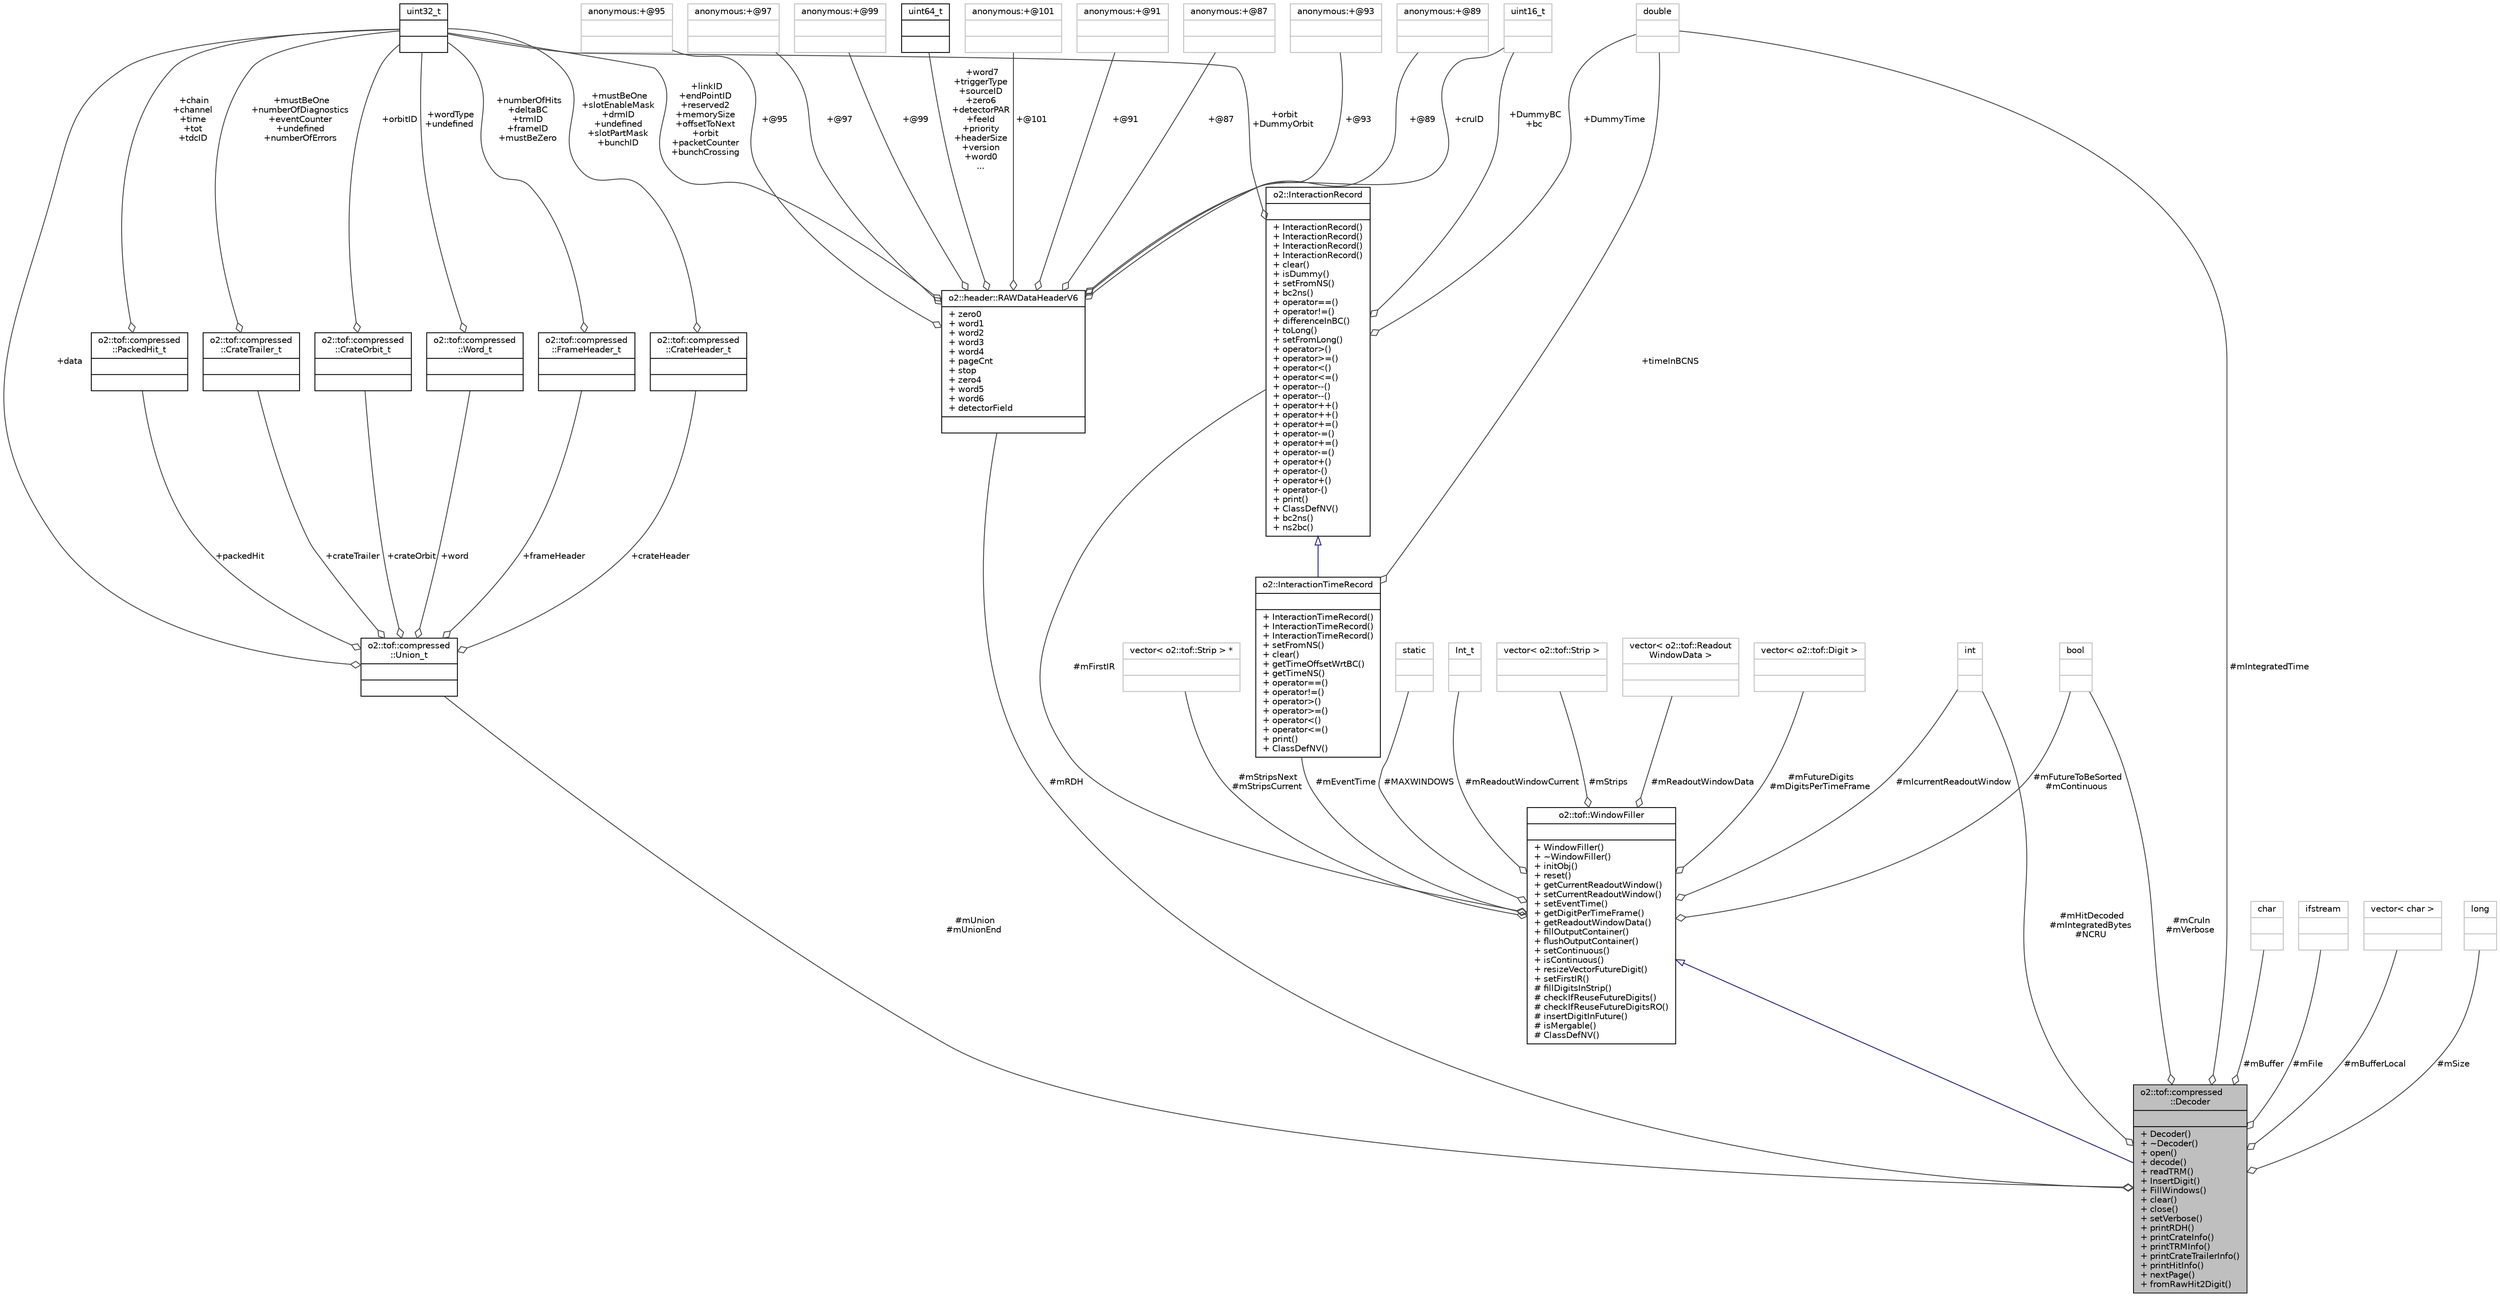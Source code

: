 digraph "o2::tof::compressed::Decoder"
{
 // INTERACTIVE_SVG=YES
  bgcolor="transparent";
  edge [fontname="Helvetica",fontsize="10",labelfontname="Helvetica",labelfontsize="10"];
  node [fontname="Helvetica",fontsize="10",shape=record];
  Node2 [label="{o2::tof::compressed\l::Decoder\n||+ Decoder()\l+ ~Decoder()\l+ open()\l+ decode()\l+ readTRM()\l+ InsertDigit()\l+ FillWindows()\l+ clear()\l+ close()\l+ setVerbose()\l+ printRDH()\l+ printCrateInfo()\l+ printTRMInfo()\l+ printCrateTrailerInfo()\l+ printHitInfo()\l+ nextPage()\l+ fromRawHit2Digit()\l}",height=0.2,width=0.4,color="black", fillcolor="grey75", style="filled", fontcolor="black"];
  Node3 -> Node2 [dir="back",color="midnightblue",fontsize="10",style="solid",arrowtail="onormal",fontname="Helvetica"];
  Node3 [label="{o2::tof::WindowFiller\n||+ WindowFiller()\l+ ~WindowFiller()\l+ initObj()\l+ reset()\l+ getCurrentReadoutWindow()\l+ setCurrentReadoutWindow()\l+ setEventTime()\l+ getDigitPerTimeFrame()\l+ getReadoutWindowData()\l+ fillOutputContainer()\l+ flushOutputContainer()\l+ setContinuous()\l+ isContinuous()\l+ resizeVectorFutureDigit()\l+ setFirstIR()\l# fillDigitsInStrip()\l# checkIfReuseFutureDigits()\l# checkIfReuseFutureDigitsRO()\l# insertDigitInFuture()\l# isMergable()\l# ClassDefNV()\l}",height=0.2,width=0.4,color="black",URL="$db/d26/classo2_1_1tof_1_1WindowFiller.html"];
  Node4 -> Node3 [color="grey25",fontsize="10",style="solid",label=" #mStripsNext\n#mStripsCurrent" ,arrowhead="odiamond",fontname="Helvetica"];
  Node4 [label="{vector\< o2::tof::Strip \> *\n||}",height=0.2,width=0.4,color="grey75"];
  Node5 -> Node3 [color="grey25",fontsize="10",style="solid",label=" #mFirstIR" ,arrowhead="odiamond",fontname="Helvetica"];
  Node5 [label="{o2::InteractionRecord\n||+ InteractionRecord()\l+ InteractionRecord()\l+ InteractionRecord()\l+ InteractionRecord()\l+ clear()\l+ isDummy()\l+ setFromNS()\l+ bc2ns()\l+ operator==()\l+ operator!=()\l+ differenceInBC()\l+ toLong()\l+ setFromLong()\l+ operator\>()\l+ operator\>=()\l+ operator\<()\l+ operator\<=()\l+ operator--()\l+ operator--()\l+ operator++()\l+ operator++()\l+ operator+=()\l+ operator-=()\l+ operator+=()\l+ operator-=()\l+ operator+()\l+ operator-()\l+ operator+()\l+ operator-()\l+ print()\l+ ClassDefNV()\l+ bc2ns()\l+ ns2bc()\l}",height=0.2,width=0.4,color="black",URL="$d1/d21/structo2_1_1InteractionRecord.html"];
  Node6 -> Node5 [color="grey25",fontsize="10",style="solid",label=" +DummyTime" ,arrowhead="odiamond",fontname="Helvetica"];
  Node6 [label="{double\n||}",height=0.2,width=0.4,color="grey75"];
  Node7 -> Node5 [color="grey25",fontsize="10",style="solid",label=" +DummyBC\n+bc" ,arrowhead="odiamond",fontname="Helvetica"];
  Node7 [label="{uint16_t\n||}",height=0.2,width=0.4,color="grey75"];
  Node8 -> Node5 [color="grey25",fontsize="10",style="solid",label=" +orbit\n+DummyOrbit" ,arrowhead="odiamond",fontname="Helvetica"];
  Node8 [label="{uint32_t\n||}",height=0.2,width=0.4,color="black",URL="$d3/d87/classuint32__t.html"];
  Node9 -> Node3 [color="grey25",fontsize="10",style="solid",label=" #mStrips" ,arrowhead="odiamond",fontname="Helvetica"];
  Node9 [label="{vector\< o2::tof::Strip \>\n||}",height=0.2,width=0.4,color="grey75"];
  Node10 -> Node3 [color="grey25",fontsize="10",style="solid",label=" #mReadoutWindowData" ,arrowhead="odiamond",fontname="Helvetica"];
  Node10 [label="{vector\< o2::tof::Readout\lWindowData \>\n||}",height=0.2,width=0.4,color="grey75"];
  Node11 -> Node3 [color="grey25",fontsize="10",style="solid",label=" #mFutureDigits\n#mDigitsPerTimeFrame" ,arrowhead="odiamond",fontname="Helvetica"];
  Node11 [label="{vector\< o2::tof::Digit \>\n||}",height=0.2,width=0.4,color="grey75"];
  Node12 -> Node3 [color="grey25",fontsize="10",style="solid",label=" #mIcurrentReadoutWindow" ,arrowhead="odiamond",fontname="Helvetica"];
  Node12 [label="{int\n||}",height=0.2,width=0.4,color="grey75"];
  Node13 -> Node3 [color="grey25",fontsize="10",style="solid",label=" #mFutureToBeSorted\n#mContinuous" ,arrowhead="odiamond",fontname="Helvetica"];
  Node13 [label="{bool\n||}",height=0.2,width=0.4,color="grey75"];
  Node14 -> Node3 [color="grey25",fontsize="10",style="solid",label=" #MAXWINDOWS" ,arrowhead="odiamond",fontname="Helvetica"];
  Node14 [label="{static\n||}",height=0.2,width=0.4,color="grey75"];
  Node15 -> Node3 [color="grey25",fontsize="10",style="solid",label=" #mReadoutWindowCurrent" ,arrowhead="odiamond",fontname="Helvetica"];
  Node15 [label="{Int_t\n||}",height=0.2,width=0.4,color="grey75"];
  Node16 -> Node3 [color="grey25",fontsize="10",style="solid",label=" #mEventTime" ,arrowhead="odiamond",fontname="Helvetica"];
  Node16 [label="{o2::InteractionTimeRecord\n||+ InteractionTimeRecord()\l+ InteractionTimeRecord()\l+ InteractionTimeRecord()\l+ setFromNS()\l+ clear()\l+ getTimeOffsetWrtBC()\l+ getTimeNS()\l+ operator==()\l+ operator!=()\l+ operator\>()\l+ operator\>=()\l+ operator\<()\l+ operator\<=()\l+ print()\l+ ClassDefNV()\l}",height=0.2,width=0.4,color="black",URL="$d8/d98/structo2_1_1InteractionTimeRecord.html"];
  Node5 -> Node16 [dir="back",color="midnightblue",fontsize="10",style="solid",arrowtail="onormal",fontname="Helvetica"];
  Node6 -> Node16 [color="grey25",fontsize="10",style="solid",label=" +timeInBCNS" ,arrowhead="odiamond",fontname="Helvetica"];
  Node17 -> Node2 [color="grey25",fontsize="10",style="solid",label=" #mRDH" ,arrowhead="odiamond",fontname="Helvetica"];
  Node17 [label="{o2::header::RAWDataHeaderV6\n|+ zero0\l+ word1\l+ word2\l+ word3\l+ word4\l+ pageCnt\l+ stop\l+ zero4\l+ word5\l+ word6\l+ detectorField\l|}",height=0.2,width=0.4,color="black",URL="$d5/d06/structo2_1_1header_1_1RAWDataHeaderV6.html"];
  Node18 -> Node17 [color="grey25",fontsize="10",style="solid",label=" +word7\n+triggerType\n+sourceID\n+zero6\n+detectorPAR\n+feeId\n+priority\n+headerSize\n+version\n+word0\n..." ,arrowhead="odiamond",fontname="Helvetica"];
  Node18 [label="{uint64_t\n||}",height=0.2,width=0.4,color="black",URL="$d6/d30/classuint64__t.html"];
  Node7 -> Node17 [color="grey25",fontsize="10",style="solid",label=" +cruID" ,arrowhead="odiamond",fontname="Helvetica"];
  Node19 -> Node17 [color="grey25",fontsize="10",style="solid",label=" +@101" ,arrowhead="odiamond",fontname="Helvetica"];
  Node19 [label="{anonymous:+@101\n||}",height=0.2,width=0.4,color="grey75"];
  Node20 -> Node17 [color="grey25",fontsize="10",style="solid",label=" +@91" ,arrowhead="odiamond",fontname="Helvetica"];
  Node20 [label="{anonymous:+@91\n||}",height=0.2,width=0.4,color="grey75"];
  Node8 -> Node17 [color="grey25",fontsize="10",style="solid",label=" +linkID\n+endPointID\n+reserved2\n+memorySize\n+offsetToNext\n+orbit\n+packetCounter\n+bunchCrossing" ,arrowhead="odiamond",fontname="Helvetica"];
  Node21 -> Node17 [color="grey25",fontsize="10",style="solid",label=" +@87" ,arrowhead="odiamond",fontname="Helvetica"];
  Node21 [label="{anonymous:+@87\n||}",height=0.2,width=0.4,color="grey75"];
  Node22 -> Node17 [color="grey25",fontsize="10",style="solid",label=" +@93" ,arrowhead="odiamond",fontname="Helvetica"];
  Node22 [label="{anonymous:+@93\n||}",height=0.2,width=0.4,color="grey75"];
  Node23 -> Node17 [color="grey25",fontsize="10",style="solid",label=" +@89" ,arrowhead="odiamond",fontname="Helvetica"];
  Node23 [label="{anonymous:+@89\n||}",height=0.2,width=0.4,color="grey75"];
  Node24 -> Node17 [color="grey25",fontsize="10",style="solid",label=" +@95" ,arrowhead="odiamond",fontname="Helvetica"];
  Node24 [label="{anonymous:+@95\n||}",height=0.2,width=0.4,color="grey75"];
  Node25 -> Node17 [color="grey25",fontsize="10",style="solid",label=" +@97" ,arrowhead="odiamond",fontname="Helvetica"];
  Node25 [label="{anonymous:+@97\n||}",height=0.2,width=0.4,color="grey75"];
  Node26 -> Node17 [color="grey25",fontsize="10",style="solid",label=" +@99" ,arrowhead="odiamond",fontname="Helvetica"];
  Node26 [label="{anonymous:+@99\n||}",height=0.2,width=0.4,color="grey75"];
  Node6 -> Node2 [color="grey25",fontsize="10",style="solid",label=" #mIntegratedTime" ,arrowhead="odiamond",fontname="Helvetica"];
  Node27 -> Node2 [color="grey25",fontsize="10",style="solid",label=" #mUnion\n#mUnionEnd" ,arrowhead="odiamond",fontname="Helvetica"];
  Node27 [label="{o2::tof::compressed\l::Union_t\n||}",height=0.2,width=0.4,color="black",URL="$df/dd7/uniono2_1_1tof_1_1compressed_1_1Union__t.html"];
  Node28 -> Node27 [color="grey25",fontsize="10",style="solid",label=" +packedHit" ,arrowhead="odiamond",fontname="Helvetica"];
  Node28 [label="{o2::tof::compressed\l::PackedHit_t\n||}",height=0.2,width=0.4,color="black",URL="$df/d87/structo2_1_1tof_1_1compressed_1_1PackedHit__t.html"];
  Node8 -> Node28 [color="grey25",fontsize="10",style="solid",label=" +chain\n+channel\n+time\n+tot\n+tdcID" ,arrowhead="odiamond",fontname="Helvetica"];
  Node29 -> Node27 [color="grey25",fontsize="10",style="solid",label=" +crateTrailer" ,arrowhead="odiamond",fontname="Helvetica"];
  Node29 [label="{o2::tof::compressed\l::CrateTrailer_t\n||}",height=0.2,width=0.4,color="black",URL="$dc/d31/structo2_1_1tof_1_1compressed_1_1CrateTrailer__t.html"];
  Node8 -> Node29 [color="grey25",fontsize="10",style="solid",label=" +mustBeOne\n+numberOfDiagnostics\n+eventCounter\n+undefined\n+numberOfErrors" ,arrowhead="odiamond",fontname="Helvetica"];
  Node30 -> Node27 [color="grey25",fontsize="10",style="solid",label=" +crateOrbit" ,arrowhead="odiamond",fontname="Helvetica"];
  Node30 [label="{o2::tof::compressed\l::CrateOrbit_t\n||}",height=0.2,width=0.4,color="black",URL="$d0/df7/structo2_1_1tof_1_1compressed_1_1CrateOrbit__t.html"];
  Node8 -> Node30 [color="grey25",fontsize="10",style="solid",label=" +orbitID" ,arrowhead="odiamond",fontname="Helvetica"];
  Node31 -> Node27 [color="grey25",fontsize="10",style="solid",label=" +word" ,arrowhead="odiamond",fontname="Helvetica"];
  Node31 [label="{o2::tof::compressed\l::Word_t\n||}",height=0.2,width=0.4,color="black",URL="$d5/d0d/structo2_1_1tof_1_1compressed_1_1Word__t.html"];
  Node8 -> Node31 [color="grey25",fontsize="10",style="solid",label=" +wordType\n+undefined" ,arrowhead="odiamond",fontname="Helvetica"];
  Node8 -> Node27 [color="grey25",fontsize="10",style="solid",label=" +data" ,arrowhead="odiamond",fontname="Helvetica"];
  Node32 -> Node27 [color="grey25",fontsize="10",style="solid",label=" +frameHeader" ,arrowhead="odiamond",fontname="Helvetica"];
  Node32 [label="{o2::tof::compressed\l::FrameHeader_t\n||}",height=0.2,width=0.4,color="black",URL="$df/d7e/structo2_1_1tof_1_1compressed_1_1FrameHeader__t.html"];
  Node8 -> Node32 [color="grey25",fontsize="10",style="solid",label=" +numberOfHits\n+deltaBC\n+trmID\n+frameID\n+mustBeZero" ,arrowhead="odiamond",fontname="Helvetica"];
  Node33 -> Node27 [color="grey25",fontsize="10",style="solid",label=" +crateHeader" ,arrowhead="odiamond",fontname="Helvetica"];
  Node33 [label="{o2::tof::compressed\l::CrateHeader_t\n||}",height=0.2,width=0.4,color="black",URL="$d5/da4/structo2_1_1tof_1_1compressed_1_1CrateHeader__t.html"];
  Node8 -> Node33 [color="grey25",fontsize="10",style="solid",label=" +mustBeOne\n+slotEnableMask\n+drmID\n+undefined\n+slotPartMask\n+bunchID" ,arrowhead="odiamond",fontname="Helvetica"];
  Node34 -> Node2 [color="grey25",fontsize="10",style="solid",label=" #mBuffer" ,arrowhead="odiamond",fontname="Helvetica"];
  Node34 [label="{char\n||}",height=0.2,width=0.4,color="grey75"];
  Node35 -> Node2 [color="grey25",fontsize="10",style="solid",label=" #mFile" ,arrowhead="odiamond",fontname="Helvetica"];
  Node35 [label="{ifstream\n||}",height=0.2,width=0.4,color="grey75"];
  Node36 -> Node2 [color="grey25",fontsize="10",style="solid",label=" #mBufferLocal" ,arrowhead="odiamond",fontname="Helvetica"];
  Node36 [label="{vector\< char \>\n||}",height=0.2,width=0.4,color="grey75"];
  Node12 -> Node2 [color="grey25",fontsize="10",style="solid",label=" #mHitDecoded\n#mIntegratedBytes\n#NCRU" ,arrowhead="odiamond",fontname="Helvetica"];
  Node13 -> Node2 [color="grey25",fontsize="10",style="solid",label=" #mCruIn\n#mVerbose" ,arrowhead="odiamond",fontname="Helvetica"];
  Node37 -> Node2 [color="grey25",fontsize="10",style="solid",label=" #mSize" ,arrowhead="odiamond",fontname="Helvetica"];
  Node37 [label="{long\n||}",height=0.2,width=0.4,color="grey75"];
}
